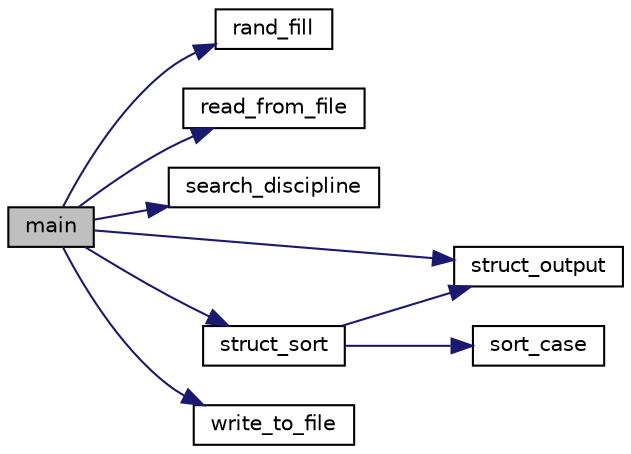 digraph "main"
{
 // LATEX_PDF_SIZE
  edge [fontname="Helvetica",fontsize="10",labelfontname="Helvetica",labelfontsize="10"];
  node [fontname="Helvetica",fontsize="10",shape=record];
  rankdir="LR";
  Node1 [label="main",height=0.2,width=0.4,color="black", fillcolor="grey75", style="filled", fontcolor="black",tooltip=" "];
  Node1 -> Node2 [color="midnightblue",fontsize="10",style="solid",fontname="Helvetica"];
  Node2 [label="rand_fill",height=0.2,width=0.4,color="black", fillcolor="white", style="filled",URL="$lib_8c.html#a2fbf93f3b6140bad5c821beae6af6ecf",tooltip="@function rand_fill"];
  Node1 -> Node3 [color="midnightblue",fontsize="10",style="solid",fontname="Helvetica"];
  Node3 [label="read_from_file",height=0.2,width=0.4,color="black", fillcolor="white", style="filled",URL="$lib_8c.html#a3940610f40f9b54f29725728dc5e4939",tooltip="@function read_from_file"];
  Node1 -> Node4 [color="midnightblue",fontsize="10",style="solid",fontname="Helvetica"];
  Node4 [label="search_discipline",height=0.2,width=0.4,color="black", fillcolor="white", style="filled",URL="$lib_8c.html#a7e30f3fe57310ad8ce6ec13f0ac62963",tooltip="@function search_discipline"];
  Node1 -> Node5 [color="midnightblue",fontsize="10",style="solid",fontname="Helvetica"];
  Node5 [label="struct_output",height=0.2,width=0.4,color="black", fillcolor="white", style="filled",URL="$lib_8c.html#adda993d0dfba9fa242dc282d3505631b",tooltip="@function struct_output"];
  Node1 -> Node6 [color="midnightblue",fontsize="10",style="solid",fontname="Helvetica"];
  Node6 [label="struct_sort",height=0.2,width=0.4,color="black", fillcolor="white", style="filled",URL="$lib_8c.html#acd4d152dd713a15448f718eed0819911",tooltip="@function struct_sort"];
  Node6 -> Node7 [color="midnightblue",fontsize="10",style="solid",fontname="Helvetica"];
  Node7 [label="sort_case",height=0.2,width=0.4,color="black", fillcolor="white", style="filled",URL="$lib_8c.html#a7ae98bb958841e52efb3e9563f24d4eb",tooltip="@function sort_case"];
  Node6 -> Node5 [color="midnightblue",fontsize="10",style="solid",fontname="Helvetica"];
  Node1 -> Node8 [color="midnightblue",fontsize="10",style="solid",fontname="Helvetica"];
  Node8 [label="write_to_file",height=0.2,width=0.4,color="black", fillcolor="white", style="filled",URL="$lib_8c.html#ab686bf80e58dfa8f96d6473efd1d022c",tooltip="@function write_to_file"];
}
